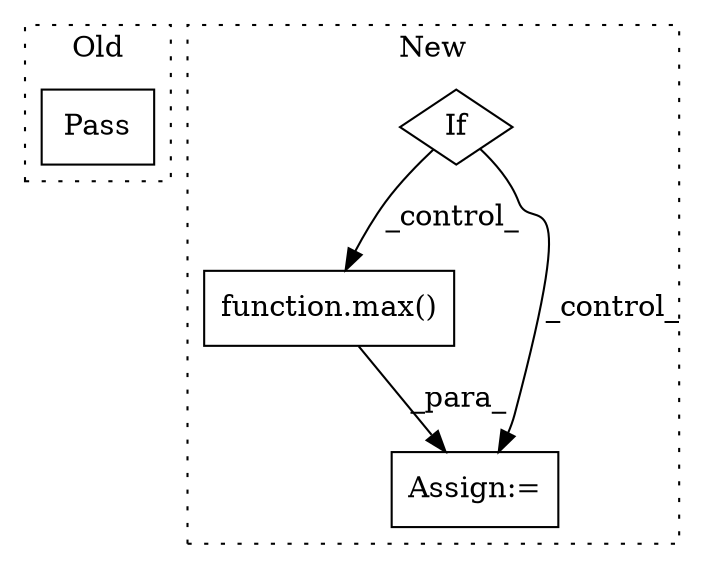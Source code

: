 digraph G {
subgraph cluster0 {
1 [label="Pass" a="62" s="4820" l="4" shape="box"];
label = "Old";
style="dotted";
}
subgraph cluster1 {
2 [label="function.max()" a="75" s="5135,5165" l="4,1" shape="box"];
3 [label="Assign:=" a="68" s="5117" l="3" shape="box"];
4 [label="If" a="96" s="4974" l="3" shape="diamond"];
label = "New";
style="dotted";
}
2 -> 3 [label="_para_"];
4 -> 3 [label="_control_"];
4 -> 2 [label="_control_"];
}